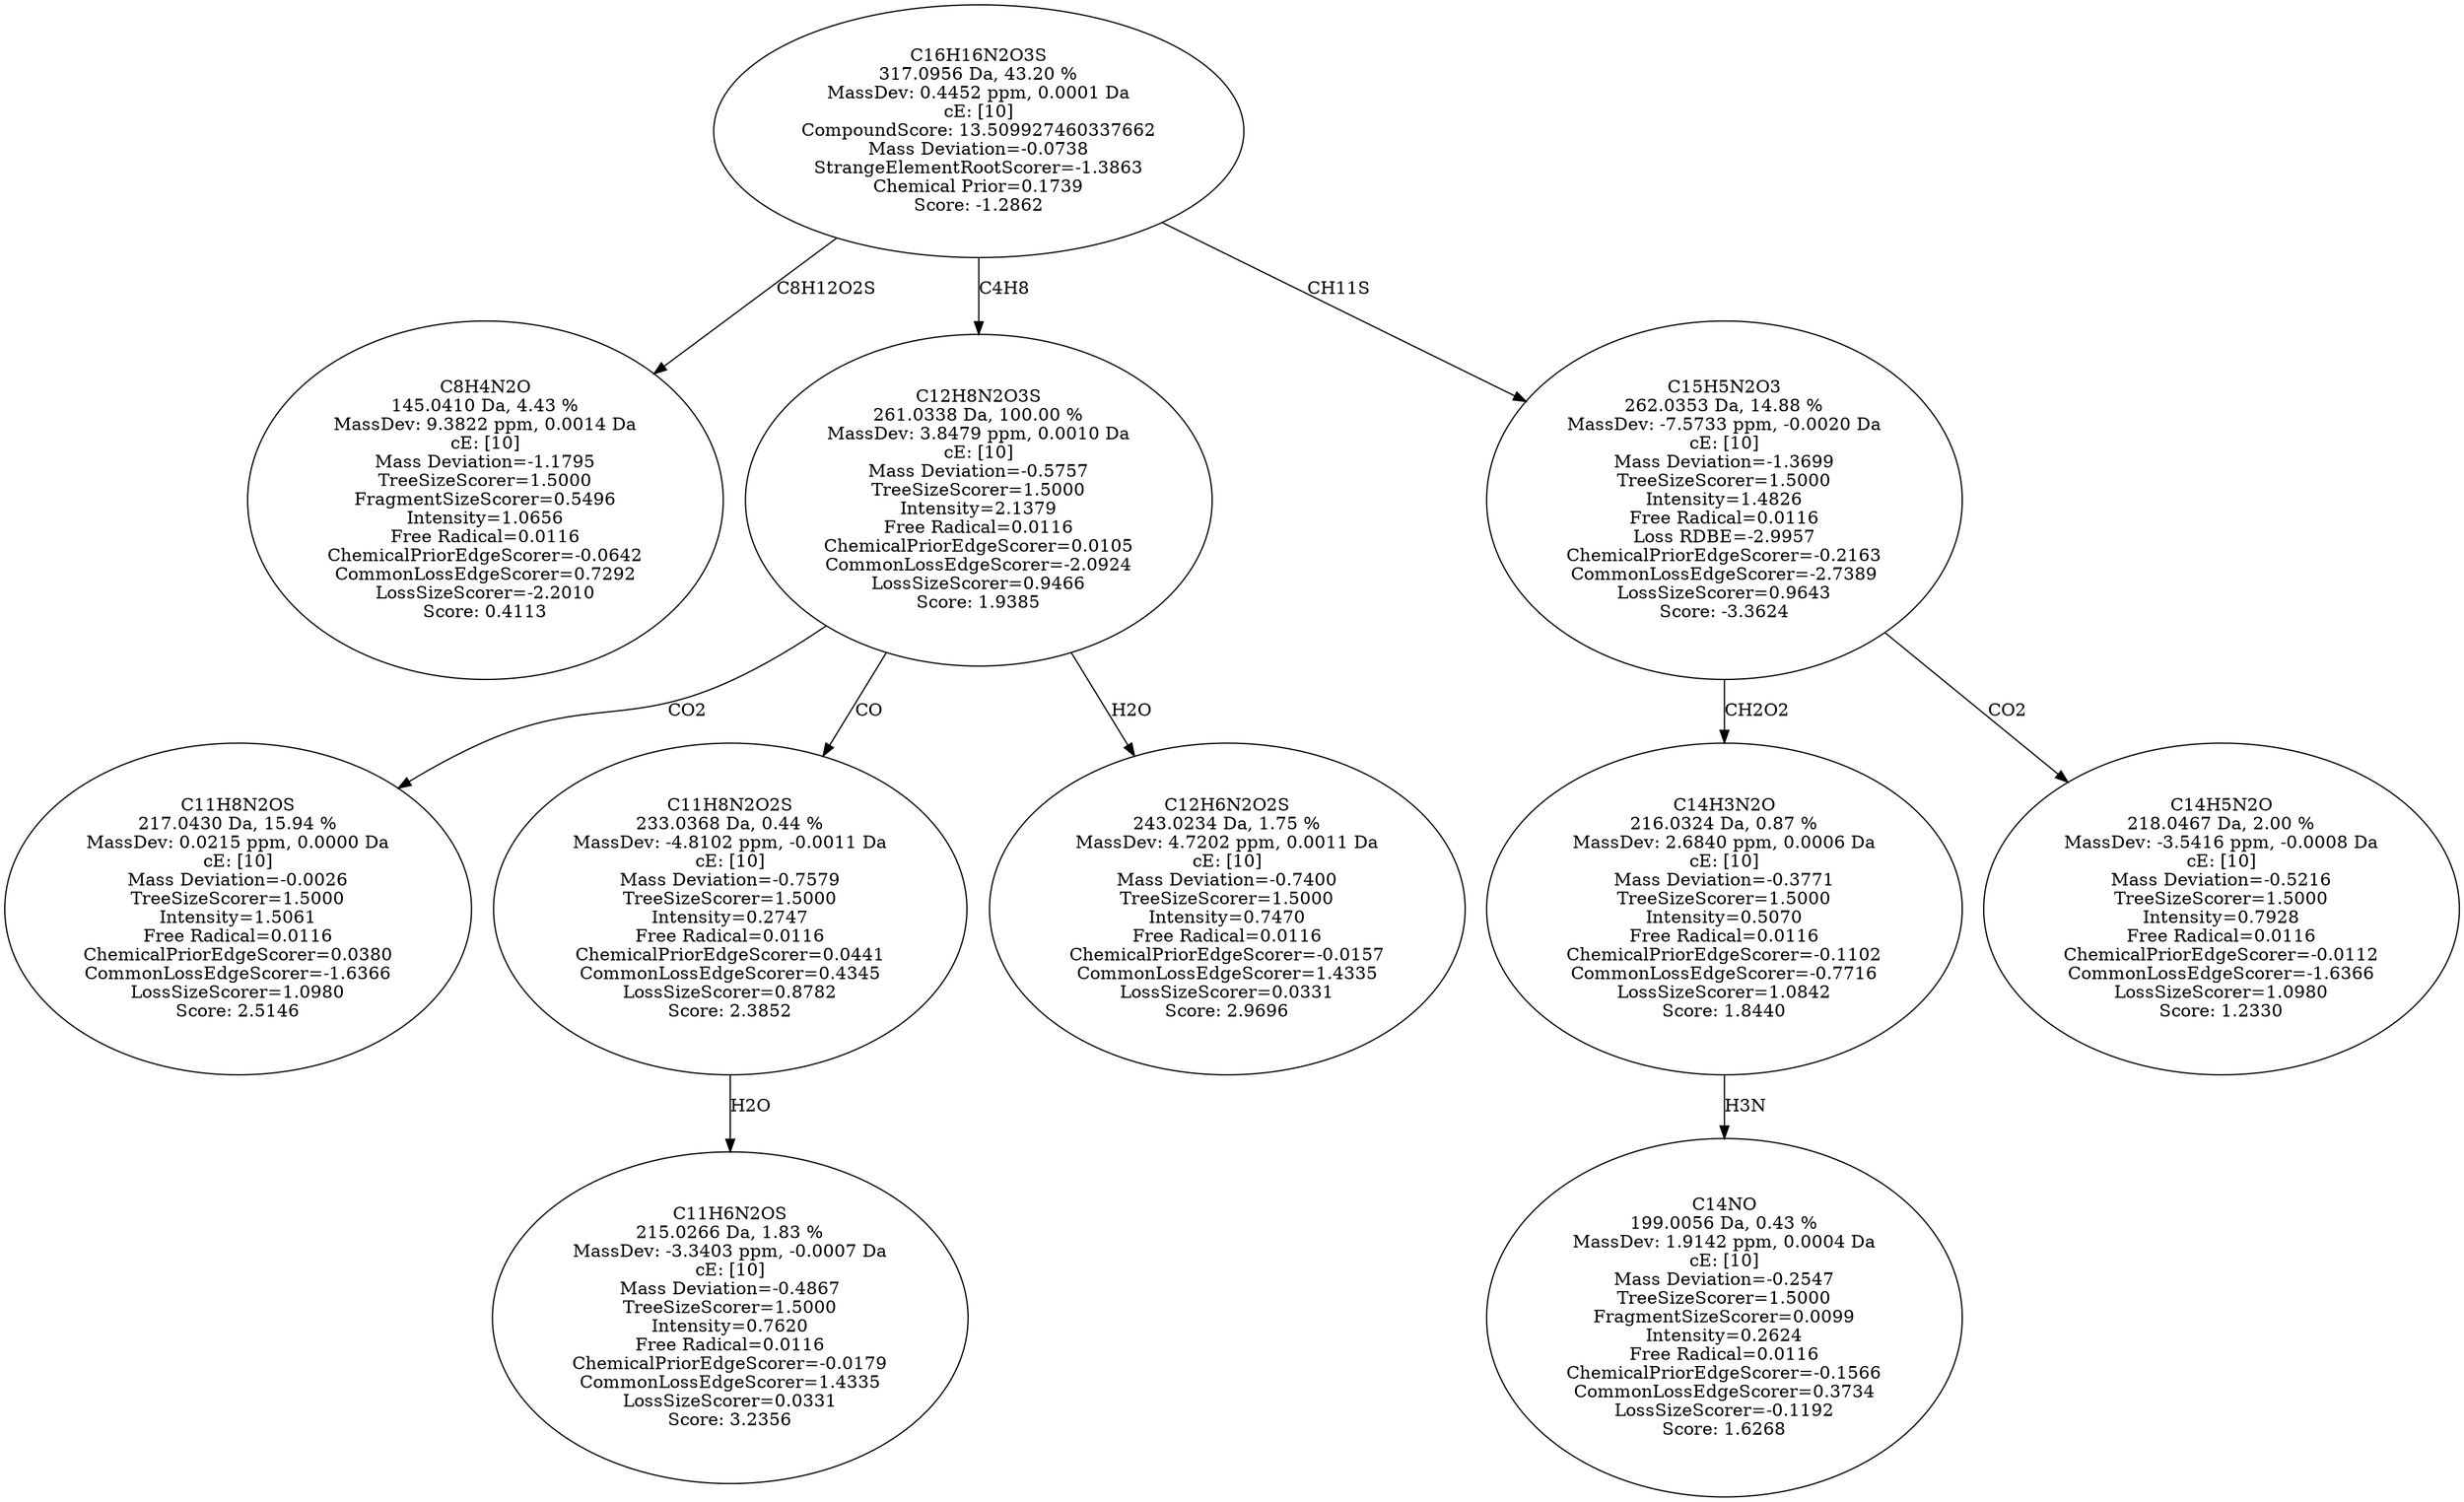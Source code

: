 strict digraph {
v1 [label="C8H4N2O\n145.0410 Da, 4.43 %\nMassDev: 9.3822 ppm, 0.0014 Da\ncE: [10]\nMass Deviation=-1.1795\nTreeSizeScorer=1.5000\nFragmentSizeScorer=0.5496\nIntensity=1.0656\nFree Radical=0.0116\nChemicalPriorEdgeScorer=-0.0642\nCommonLossEdgeScorer=0.7292\nLossSizeScorer=-2.2010\nScore: 0.4113"];
v2 [label="C11H8N2OS\n217.0430 Da, 15.94 %\nMassDev: 0.0215 ppm, 0.0000 Da\ncE: [10]\nMass Deviation=-0.0026\nTreeSizeScorer=1.5000\nIntensity=1.5061\nFree Radical=0.0116\nChemicalPriorEdgeScorer=0.0380\nCommonLossEdgeScorer=-1.6366\nLossSizeScorer=1.0980\nScore: 2.5146"];
v3 [label="C11H6N2OS\n215.0266 Da, 1.83 %\nMassDev: -3.3403 ppm, -0.0007 Da\ncE: [10]\nMass Deviation=-0.4867\nTreeSizeScorer=1.5000\nIntensity=0.7620\nFree Radical=0.0116\nChemicalPriorEdgeScorer=-0.0179\nCommonLossEdgeScorer=1.4335\nLossSizeScorer=0.0331\nScore: 3.2356"];
v4 [label="C11H8N2O2S\n233.0368 Da, 0.44 %\nMassDev: -4.8102 ppm, -0.0011 Da\ncE: [10]\nMass Deviation=-0.7579\nTreeSizeScorer=1.5000\nIntensity=0.2747\nFree Radical=0.0116\nChemicalPriorEdgeScorer=0.0441\nCommonLossEdgeScorer=0.4345\nLossSizeScorer=0.8782\nScore: 2.3852"];
v5 [label="C12H6N2O2S\n243.0234 Da, 1.75 %\nMassDev: 4.7202 ppm, 0.0011 Da\ncE: [10]\nMass Deviation=-0.7400\nTreeSizeScorer=1.5000\nIntensity=0.7470\nFree Radical=0.0116\nChemicalPriorEdgeScorer=-0.0157\nCommonLossEdgeScorer=1.4335\nLossSizeScorer=0.0331\nScore: 2.9696"];
v6 [label="C12H8N2O3S\n261.0338 Da, 100.00 %\nMassDev: 3.8479 ppm, 0.0010 Da\ncE: [10]\nMass Deviation=-0.5757\nTreeSizeScorer=1.5000\nIntensity=2.1379\nFree Radical=0.0116\nChemicalPriorEdgeScorer=0.0105\nCommonLossEdgeScorer=-2.0924\nLossSizeScorer=0.9466\nScore: 1.9385"];
v7 [label="C14NO\n199.0056 Da, 0.43 %\nMassDev: 1.9142 ppm, 0.0004 Da\ncE: [10]\nMass Deviation=-0.2547\nTreeSizeScorer=1.5000\nFragmentSizeScorer=0.0099\nIntensity=0.2624\nFree Radical=0.0116\nChemicalPriorEdgeScorer=-0.1566\nCommonLossEdgeScorer=0.3734\nLossSizeScorer=-0.1192\nScore: 1.6268"];
v8 [label="C14H3N2O\n216.0324 Da, 0.87 %\nMassDev: 2.6840 ppm, 0.0006 Da\ncE: [10]\nMass Deviation=-0.3771\nTreeSizeScorer=1.5000\nIntensity=0.5070\nFree Radical=0.0116\nChemicalPriorEdgeScorer=-0.1102\nCommonLossEdgeScorer=-0.7716\nLossSizeScorer=1.0842\nScore: 1.8440"];
v9 [label="C14H5N2O\n218.0467 Da, 2.00 %\nMassDev: -3.5416 ppm, -0.0008 Da\ncE: [10]\nMass Deviation=-0.5216\nTreeSizeScorer=1.5000\nIntensity=0.7928\nFree Radical=0.0116\nChemicalPriorEdgeScorer=-0.0112\nCommonLossEdgeScorer=-1.6366\nLossSizeScorer=1.0980\nScore: 1.2330"];
v10 [label="C15H5N2O3\n262.0353 Da, 14.88 %\nMassDev: -7.5733 ppm, -0.0020 Da\ncE: [10]\nMass Deviation=-1.3699\nTreeSizeScorer=1.5000\nIntensity=1.4826\nFree Radical=0.0116\nLoss RDBE=-2.9957\nChemicalPriorEdgeScorer=-0.2163\nCommonLossEdgeScorer=-2.7389\nLossSizeScorer=0.9643\nScore: -3.3624"];
v11 [label="C16H16N2O3S\n317.0956 Da, 43.20 %\nMassDev: 0.4452 ppm, 0.0001 Da\ncE: [10]\nCompoundScore: 13.509927460337662\nMass Deviation=-0.0738\nStrangeElementRootScorer=-1.3863\nChemical Prior=0.1739\nScore: -1.2862"];
v11 -> v1 [label="C8H12O2S"];
v6 -> v2 [label="CO2"];
v4 -> v3 [label="H2O"];
v6 -> v4 [label="CO"];
v6 -> v5 [label="H2O"];
v11 -> v6 [label="C4H8"];
v8 -> v7 [label="H3N"];
v10 -> v8 [label="CH2O2"];
v10 -> v9 [label="CO2"];
v11 -> v10 [label="CH11S"];
}